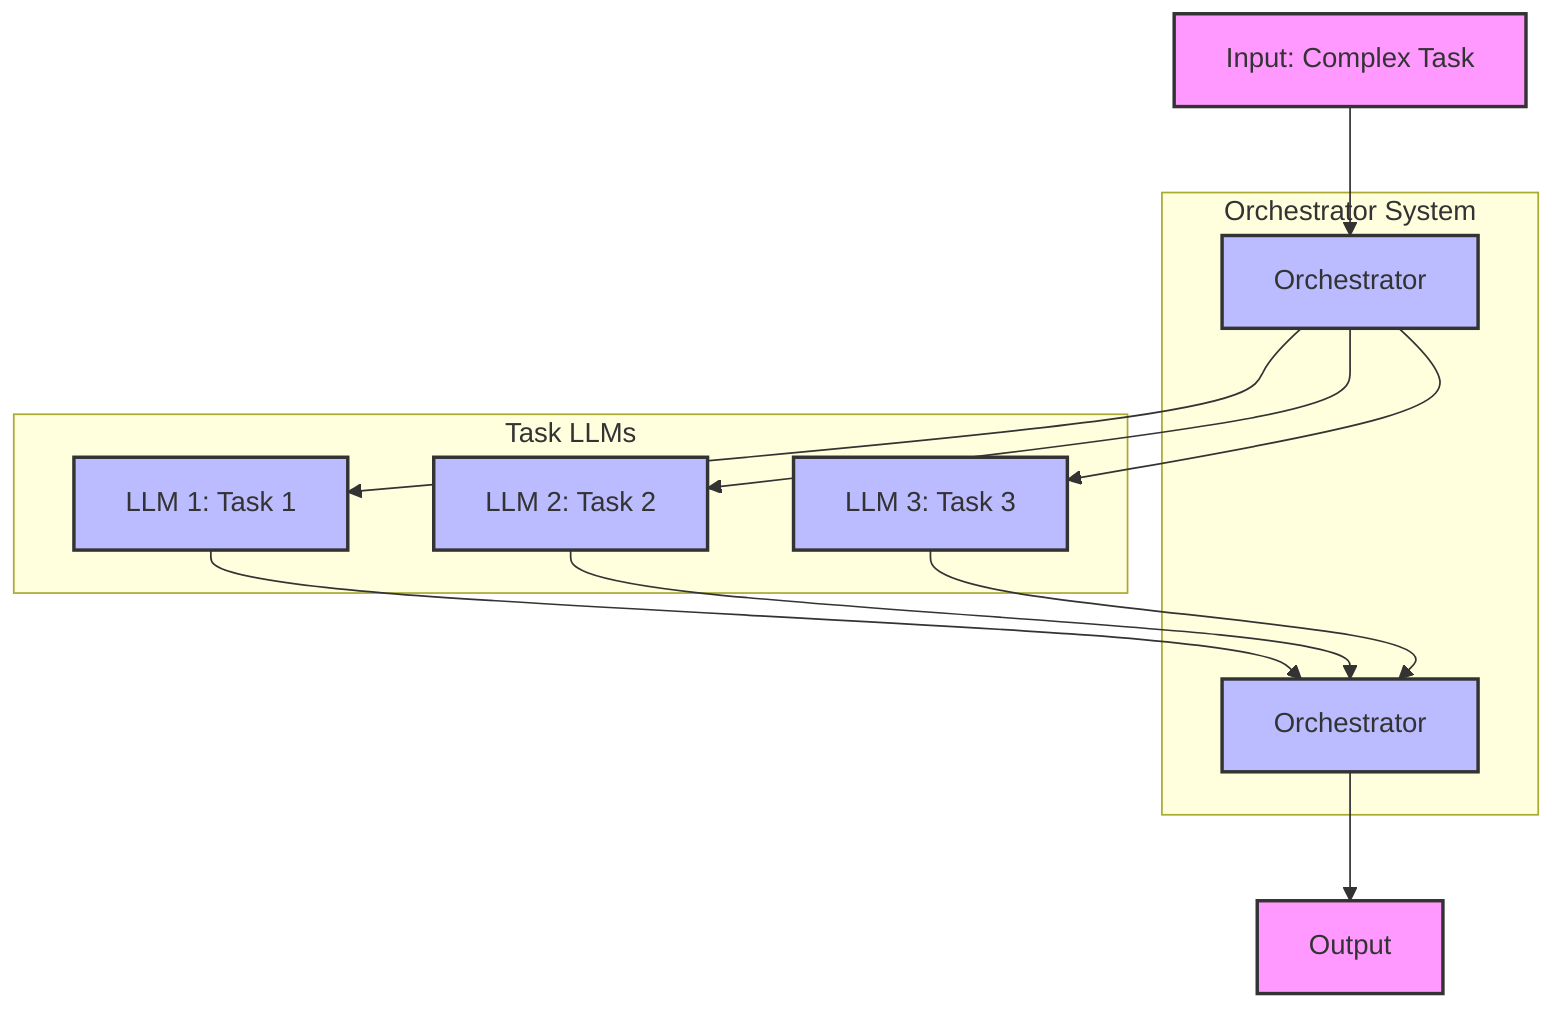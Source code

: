 graph TD
    A[Input: Complex Task] --> B[Orchestrator]
    
    B --> C[LLM 1: Task 1]
    B --> D[LLM 2: Task 2]
    B --> E[LLM 3: Task 3]
    
    C --> F[Orchestrator]
    D --> F
    E --> F
    
    F --> G[Output]
    
    style A fill:#f9f,stroke:#333,stroke-width:2px
    style B fill:#bbf,stroke:#333,stroke-width:2px
    style C fill:#bbf,stroke:#333,stroke-width:2px
    style D fill:#bbf,stroke:#333,stroke-width:2px
    style E fill:#bbf,stroke:#333,stroke-width:2px
    style F fill:#bbf,stroke:#333,stroke-width:2px
    style G fill:#f9f,stroke:#333,stroke-width:2px
    
    subgraph Orchestrator System
        B
        F
    end
    
    subgraph Task LLMs
        C
        D
        E
    end
    
    classDef default fill:#f9f,stroke:#333,stroke-width:2px
    classDef llm fill:#bbf,stroke:#333,stroke-width:2px
    class B,C,D,E,F llm